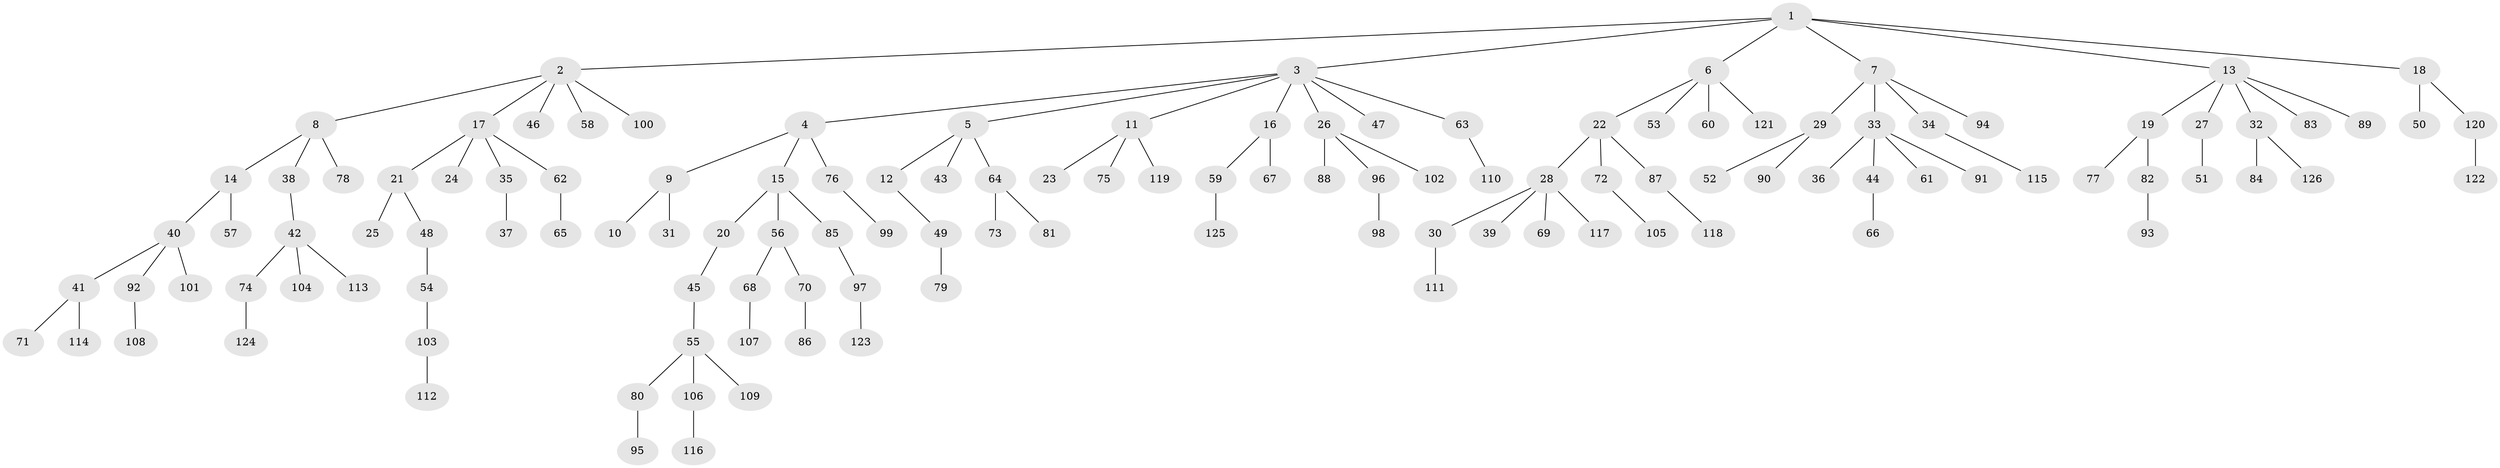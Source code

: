 // coarse degree distribution, {4: 0.07936507936507936, 2: 0.2222222222222222, 1: 0.5079365079365079, 3: 0.14285714285714285, 6: 0.031746031746031744, 5: 0.015873015873015872}
// Generated by graph-tools (version 1.1) at 2025/45/03/06/25 01:45:10]
// undirected, 126 vertices, 125 edges
graph export_dot {
graph [start="1"]
  node [color=gray90,style=filled];
  1;
  2;
  3;
  4;
  5;
  6;
  7;
  8;
  9;
  10;
  11;
  12;
  13;
  14;
  15;
  16;
  17;
  18;
  19;
  20;
  21;
  22;
  23;
  24;
  25;
  26;
  27;
  28;
  29;
  30;
  31;
  32;
  33;
  34;
  35;
  36;
  37;
  38;
  39;
  40;
  41;
  42;
  43;
  44;
  45;
  46;
  47;
  48;
  49;
  50;
  51;
  52;
  53;
  54;
  55;
  56;
  57;
  58;
  59;
  60;
  61;
  62;
  63;
  64;
  65;
  66;
  67;
  68;
  69;
  70;
  71;
  72;
  73;
  74;
  75;
  76;
  77;
  78;
  79;
  80;
  81;
  82;
  83;
  84;
  85;
  86;
  87;
  88;
  89;
  90;
  91;
  92;
  93;
  94;
  95;
  96;
  97;
  98;
  99;
  100;
  101;
  102;
  103;
  104;
  105;
  106;
  107;
  108;
  109;
  110;
  111;
  112;
  113;
  114;
  115;
  116;
  117;
  118;
  119;
  120;
  121;
  122;
  123;
  124;
  125;
  126;
  1 -- 2;
  1 -- 3;
  1 -- 6;
  1 -- 7;
  1 -- 13;
  1 -- 18;
  2 -- 8;
  2 -- 17;
  2 -- 46;
  2 -- 58;
  2 -- 100;
  3 -- 4;
  3 -- 5;
  3 -- 11;
  3 -- 16;
  3 -- 26;
  3 -- 47;
  3 -- 63;
  4 -- 9;
  4 -- 15;
  4 -- 76;
  5 -- 12;
  5 -- 43;
  5 -- 64;
  6 -- 22;
  6 -- 53;
  6 -- 60;
  6 -- 121;
  7 -- 29;
  7 -- 33;
  7 -- 34;
  7 -- 94;
  8 -- 14;
  8 -- 38;
  8 -- 78;
  9 -- 10;
  9 -- 31;
  11 -- 23;
  11 -- 75;
  11 -- 119;
  12 -- 49;
  13 -- 19;
  13 -- 27;
  13 -- 32;
  13 -- 83;
  13 -- 89;
  14 -- 40;
  14 -- 57;
  15 -- 20;
  15 -- 56;
  15 -- 85;
  16 -- 59;
  16 -- 67;
  17 -- 21;
  17 -- 24;
  17 -- 35;
  17 -- 62;
  18 -- 50;
  18 -- 120;
  19 -- 77;
  19 -- 82;
  20 -- 45;
  21 -- 25;
  21 -- 48;
  22 -- 28;
  22 -- 72;
  22 -- 87;
  26 -- 88;
  26 -- 96;
  26 -- 102;
  27 -- 51;
  28 -- 30;
  28 -- 39;
  28 -- 69;
  28 -- 117;
  29 -- 52;
  29 -- 90;
  30 -- 111;
  32 -- 84;
  32 -- 126;
  33 -- 36;
  33 -- 44;
  33 -- 61;
  33 -- 91;
  34 -- 115;
  35 -- 37;
  38 -- 42;
  40 -- 41;
  40 -- 92;
  40 -- 101;
  41 -- 71;
  41 -- 114;
  42 -- 74;
  42 -- 104;
  42 -- 113;
  44 -- 66;
  45 -- 55;
  48 -- 54;
  49 -- 79;
  54 -- 103;
  55 -- 80;
  55 -- 106;
  55 -- 109;
  56 -- 68;
  56 -- 70;
  59 -- 125;
  62 -- 65;
  63 -- 110;
  64 -- 73;
  64 -- 81;
  68 -- 107;
  70 -- 86;
  72 -- 105;
  74 -- 124;
  76 -- 99;
  80 -- 95;
  82 -- 93;
  85 -- 97;
  87 -- 118;
  92 -- 108;
  96 -- 98;
  97 -- 123;
  103 -- 112;
  106 -- 116;
  120 -- 122;
}
